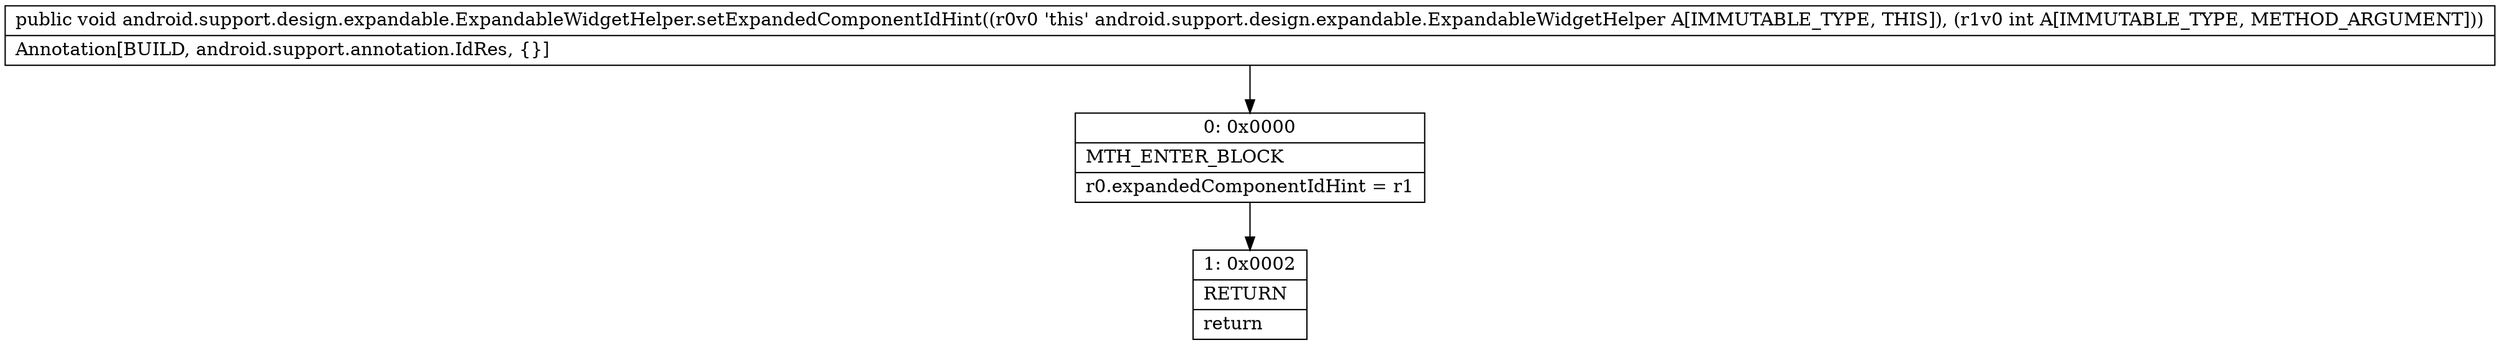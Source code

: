 digraph "CFG forandroid.support.design.expandable.ExpandableWidgetHelper.setExpandedComponentIdHint(I)V" {
Node_0 [shape=record,label="{0\:\ 0x0000|MTH_ENTER_BLOCK\l|r0.expandedComponentIdHint = r1\l}"];
Node_1 [shape=record,label="{1\:\ 0x0002|RETURN\l|return\l}"];
MethodNode[shape=record,label="{public void android.support.design.expandable.ExpandableWidgetHelper.setExpandedComponentIdHint((r0v0 'this' android.support.design.expandable.ExpandableWidgetHelper A[IMMUTABLE_TYPE, THIS]), (r1v0 int A[IMMUTABLE_TYPE, METHOD_ARGUMENT]))  | Annotation[BUILD, android.support.annotation.IdRes, \{\}]\l}"];
MethodNode -> Node_0;
Node_0 -> Node_1;
}

